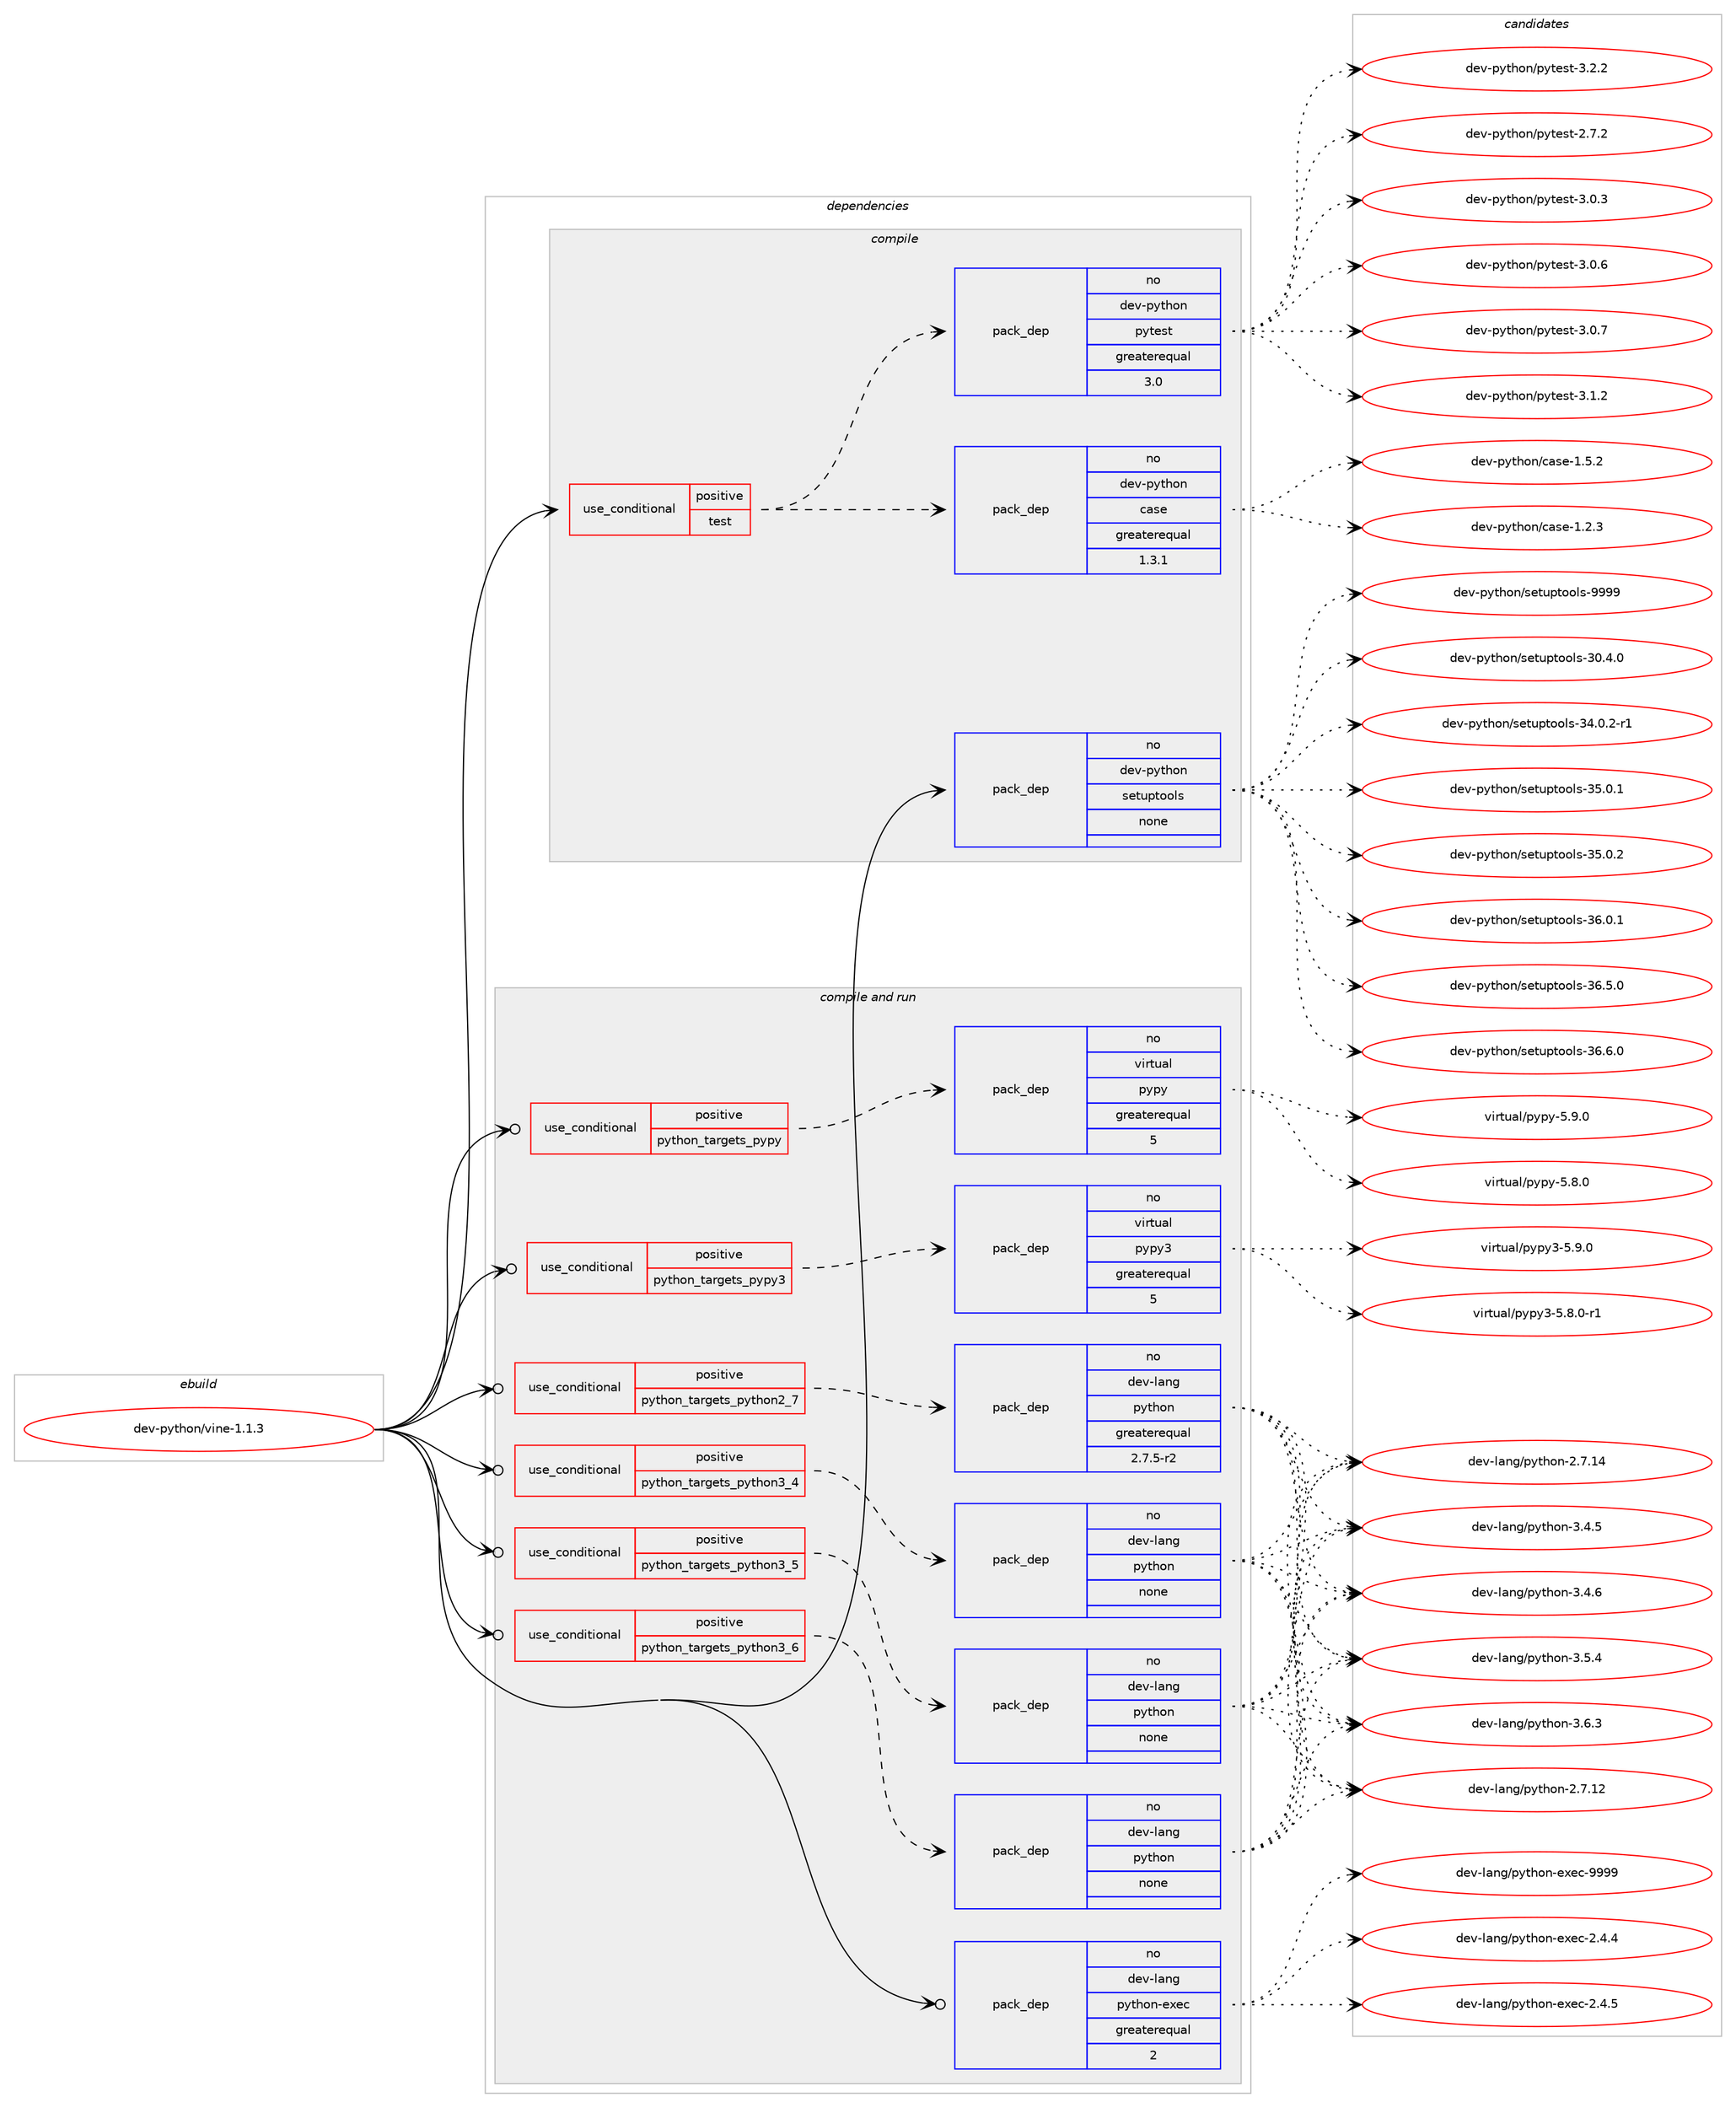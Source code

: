 digraph prolog {

# *************
# Graph options
# *************

newrank=true;
concentrate=true;
compound=true;
graph [rankdir=LR,fontname=Helvetica,fontsize=10,ranksep=1.5];#, ranksep=2.5, nodesep=0.2];
edge  [arrowhead=vee];
node  [fontname=Helvetica,fontsize=10];

# **********
# The ebuild
# **********

subgraph cluster_leftcol {
color=gray;
rank=same;
label=<<i>ebuild</i>>;
id [label="dev-python/vine-1.1.3", color=red, width=4, href="../dev-python/vine-1.1.3.svg"];
}

# ****************
# The dependencies
# ****************

subgraph cluster_midcol {
color=gray;
label=<<i>dependencies</i>>;
subgraph cluster_compile {
fillcolor="#eeeeee";
style=filled;
label=<<i>compile</i>>;
subgraph cond43483 {
dependency192955 [label=<<TABLE BORDER="0" CELLBORDER="1" CELLSPACING="0" CELLPADDING="4"><TR><TD ROWSPAN="3" CELLPADDING="10">use_conditional</TD></TR><TR><TD>positive</TD></TR><TR><TD>test</TD></TR></TABLE>>, shape=none, color=red];
subgraph pack145510 {
dependency192956 [label=<<TABLE BORDER="0" CELLBORDER="1" CELLSPACING="0" CELLPADDING="4" WIDTH="220"><TR><TD ROWSPAN="6" CELLPADDING="30">pack_dep</TD></TR><TR><TD WIDTH="110">no</TD></TR><TR><TD>dev-python</TD></TR><TR><TD>case</TD></TR><TR><TD>greaterequal</TD></TR><TR><TD>1.3.1</TD></TR></TABLE>>, shape=none, color=blue];
}
dependency192955:e -> dependency192956:w [weight=20,style="dashed",arrowhead="vee"];
subgraph pack145511 {
dependency192957 [label=<<TABLE BORDER="0" CELLBORDER="1" CELLSPACING="0" CELLPADDING="4" WIDTH="220"><TR><TD ROWSPAN="6" CELLPADDING="30">pack_dep</TD></TR><TR><TD WIDTH="110">no</TD></TR><TR><TD>dev-python</TD></TR><TR><TD>pytest</TD></TR><TR><TD>greaterequal</TD></TR><TR><TD>3.0</TD></TR></TABLE>>, shape=none, color=blue];
}
dependency192955:e -> dependency192957:w [weight=20,style="dashed",arrowhead="vee"];
}
id:e -> dependency192955:w [weight=20,style="solid",arrowhead="vee"];
subgraph pack145512 {
dependency192958 [label=<<TABLE BORDER="0" CELLBORDER="1" CELLSPACING="0" CELLPADDING="4" WIDTH="220"><TR><TD ROWSPAN="6" CELLPADDING="30">pack_dep</TD></TR><TR><TD WIDTH="110">no</TD></TR><TR><TD>dev-python</TD></TR><TR><TD>setuptools</TD></TR><TR><TD>none</TD></TR><TR><TD></TD></TR></TABLE>>, shape=none, color=blue];
}
id:e -> dependency192958:w [weight=20,style="solid",arrowhead="vee"];
}
subgraph cluster_compileandrun {
fillcolor="#eeeeee";
style=filled;
label=<<i>compile and run</i>>;
subgraph cond43484 {
dependency192959 [label=<<TABLE BORDER="0" CELLBORDER="1" CELLSPACING="0" CELLPADDING="4"><TR><TD ROWSPAN="3" CELLPADDING="10">use_conditional</TD></TR><TR><TD>positive</TD></TR><TR><TD>python_targets_pypy</TD></TR></TABLE>>, shape=none, color=red];
subgraph pack145513 {
dependency192960 [label=<<TABLE BORDER="0" CELLBORDER="1" CELLSPACING="0" CELLPADDING="4" WIDTH="220"><TR><TD ROWSPAN="6" CELLPADDING="30">pack_dep</TD></TR><TR><TD WIDTH="110">no</TD></TR><TR><TD>virtual</TD></TR><TR><TD>pypy</TD></TR><TR><TD>greaterequal</TD></TR><TR><TD>5</TD></TR></TABLE>>, shape=none, color=blue];
}
dependency192959:e -> dependency192960:w [weight=20,style="dashed",arrowhead="vee"];
}
id:e -> dependency192959:w [weight=20,style="solid",arrowhead="odotvee"];
subgraph cond43485 {
dependency192961 [label=<<TABLE BORDER="0" CELLBORDER="1" CELLSPACING="0" CELLPADDING="4"><TR><TD ROWSPAN="3" CELLPADDING="10">use_conditional</TD></TR><TR><TD>positive</TD></TR><TR><TD>python_targets_pypy3</TD></TR></TABLE>>, shape=none, color=red];
subgraph pack145514 {
dependency192962 [label=<<TABLE BORDER="0" CELLBORDER="1" CELLSPACING="0" CELLPADDING="4" WIDTH="220"><TR><TD ROWSPAN="6" CELLPADDING="30">pack_dep</TD></TR><TR><TD WIDTH="110">no</TD></TR><TR><TD>virtual</TD></TR><TR><TD>pypy3</TD></TR><TR><TD>greaterequal</TD></TR><TR><TD>5</TD></TR></TABLE>>, shape=none, color=blue];
}
dependency192961:e -> dependency192962:w [weight=20,style="dashed",arrowhead="vee"];
}
id:e -> dependency192961:w [weight=20,style="solid",arrowhead="odotvee"];
subgraph cond43486 {
dependency192963 [label=<<TABLE BORDER="0" CELLBORDER="1" CELLSPACING="0" CELLPADDING="4"><TR><TD ROWSPAN="3" CELLPADDING="10">use_conditional</TD></TR><TR><TD>positive</TD></TR><TR><TD>python_targets_python2_7</TD></TR></TABLE>>, shape=none, color=red];
subgraph pack145515 {
dependency192964 [label=<<TABLE BORDER="0" CELLBORDER="1" CELLSPACING="0" CELLPADDING="4" WIDTH="220"><TR><TD ROWSPAN="6" CELLPADDING="30">pack_dep</TD></TR><TR><TD WIDTH="110">no</TD></TR><TR><TD>dev-lang</TD></TR><TR><TD>python</TD></TR><TR><TD>greaterequal</TD></TR><TR><TD>2.7.5-r2</TD></TR></TABLE>>, shape=none, color=blue];
}
dependency192963:e -> dependency192964:w [weight=20,style="dashed",arrowhead="vee"];
}
id:e -> dependency192963:w [weight=20,style="solid",arrowhead="odotvee"];
subgraph cond43487 {
dependency192965 [label=<<TABLE BORDER="0" CELLBORDER="1" CELLSPACING="0" CELLPADDING="4"><TR><TD ROWSPAN="3" CELLPADDING="10">use_conditional</TD></TR><TR><TD>positive</TD></TR><TR><TD>python_targets_python3_4</TD></TR></TABLE>>, shape=none, color=red];
subgraph pack145516 {
dependency192966 [label=<<TABLE BORDER="0" CELLBORDER="1" CELLSPACING="0" CELLPADDING="4" WIDTH="220"><TR><TD ROWSPAN="6" CELLPADDING="30">pack_dep</TD></TR><TR><TD WIDTH="110">no</TD></TR><TR><TD>dev-lang</TD></TR><TR><TD>python</TD></TR><TR><TD>none</TD></TR><TR><TD></TD></TR></TABLE>>, shape=none, color=blue];
}
dependency192965:e -> dependency192966:w [weight=20,style="dashed",arrowhead="vee"];
}
id:e -> dependency192965:w [weight=20,style="solid",arrowhead="odotvee"];
subgraph cond43488 {
dependency192967 [label=<<TABLE BORDER="0" CELLBORDER="1" CELLSPACING="0" CELLPADDING="4"><TR><TD ROWSPAN="3" CELLPADDING="10">use_conditional</TD></TR><TR><TD>positive</TD></TR><TR><TD>python_targets_python3_5</TD></TR></TABLE>>, shape=none, color=red];
subgraph pack145517 {
dependency192968 [label=<<TABLE BORDER="0" CELLBORDER="1" CELLSPACING="0" CELLPADDING="4" WIDTH="220"><TR><TD ROWSPAN="6" CELLPADDING="30">pack_dep</TD></TR><TR><TD WIDTH="110">no</TD></TR><TR><TD>dev-lang</TD></TR><TR><TD>python</TD></TR><TR><TD>none</TD></TR><TR><TD></TD></TR></TABLE>>, shape=none, color=blue];
}
dependency192967:e -> dependency192968:w [weight=20,style="dashed",arrowhead="vee"];
}
id:e -> dependency192967:w [weight=20,style="solid",arrowhead="odotvee"];
subgraph cond43489 {
dependency192969 [label=<<TABLE BORDER="0" CELLBORDER="1" CELLSPACING="0" CELLPADDING="4"><TR><TD ROWSPAN="3" CELLPADDING="10">use_conditional</TD></TR><TR><TD>positive</TD></TR><TR><TD>python_targets_python3_6</TD></TR></TABLE>>, shape=none, color=red];
subgraph pack145518 {
dependency192970 [label=<<TABLE BORDER="0" CELLBORDER="1" CELLSPACING="0" CELLPADDING="4" WIDTH="220"><TR><TD ROWSPAN="6" CELLPADDING="30">pack_dep</TD></TR><TR><TD WIDTH="110">no</TD></TR><TR><TD>dev-lang</TD></TR><TR><TD>python</TD></TR><TR><TD>none</TD></TR><TR><TD></TD></TR></TABLE>>, shape=none, color=blue];
}
dependency192969:e -> dependency192970:w [weight=20,style="dashed",arrowhead="vee"];
}
id:e -> dependency192969:w [weight=20,style="solid",arrowhead="odotvee"];
subgraph pack145519 {
dependency192971 [label=<<TABLE BORDER="0" CELLBORDER="1" CELLSPACING="0" CELLPADDING="4" WIDTH="220"><TR><TD ROWSPAN="6" CELLPADDING="30">pack_dep</TD></TR><TR><TD WIDTH="110">no</TD></TR><TR><TD>dev-lang</TD></TR><TR><TD>python-exec</TD></TR><TR><TD>greaterequal</TD></TR><TR><TD>2</TD></TR></TABLE>>, shape=none, color=blue];
}
id:e -> dependency192971:w [weight=20,style="solid",arrowhead="odotvee"];
}
subgraph cluster_run {
fillcolor="#eeeeee";
style=filled;
label=<<i>run</i>>;
}
}

# **************
# The candidates
# **************

subgraph cluster_choices {
rank=same;
color=gray;
label=<<i>candidates</i>>;

subgraph choice145510 {
color=black;
nodesep=1;
choice10010111845112121116104111110479997115101454946504651 [label="dev-python/case-1.2.3", color=red, width=4,href="../dev-python/case-1.2.3.svg"];
choice10010111845112121116104111110479997115101454946534650 [label="dev-python/case-1.5.2", color=red, width=4,href="../dev-python/case-1.5.2.svg"];
dependency192956:e -> choice10010111845112121116104111110479997115101454946504651:w [style=dotted,weight="100"];
dependency192956:e -> choice10010111845112121116104111110479997115101454946534650:w [style=dotted,weight="100"];
}
subgraph choice145511 {
color=black;
nodesep=1;
choice1001011184511212111610411111047112121116101115116455046554650 [label="dev-python/pytest-2.7.2", color=red, width=4,href="../dev-python/pytest-2.7.2.svg"];
choice1001011184511212111610411111047112121116101115116455146484651 [label="dev-python/pytest-3.0.3", color=red, width=4,href="../dev-python/pytest-3.0.3.svg"];
choice1001011184511212111610411111047112121116101115116455146484654 [label="dev-python/pytest-3.0.6", color=red, width=4,href="../dev-python/pytest-3.0.6.svg"];
choice1001011184511212111610411111047112121116101115116455146484655 [label="dev-python/pytest-3.0.7", color=red, width=4,href="../dev-python/pytest-3.0.7.svg"];
choice1001011184511212111610411111047112121116101115116455146494650 [label="dev-python/pytest-3.1.2", color=red, width=4,href="../dev-python/pytest-3.1.2.svg"];
choice1001011184511212111610411111047112121116101115116455146504650 [label="dev-python/pytest-3.2.2", color=red, width=4,href="../dev-python/pytest-3.2.2.svg"];
dependency192957:e -> choice1001011184511212111610411111047112121116101115116455046554650:w [style=dotted,weight="100"];
dependency192957:e -> choice1001011184511212111610411111047112121116101115116455146484651:w [style=dotted,weight="100"];
dependency192957:e -> choice1001011184511212111610411111047112121116101115116455146484654:w [style=dotted,weight="100"];
dependency192957:e -> choice1001011184511212111610411111047112121116101115116455146484655:w [style=dotted,weight="100"];
dependency192957:e -> choice1001011184511212111610411111047112121116101115116455146494650:w [style=dotted,weight="100"];
dependency192957:e -> choice1001011184511212111610411111047112121116101115116455146504650:w [style=dotted,weight="100"];
}
subgraph choice145512 {
color=black;
nodesep=1;
choice100101118451121211161041111104711510111611711211611111110811545514846524648 [label="dev-python/setuptools-30.4.0", color=red, width=4,href="../dev-python/setuptools-30.4.0.svg"];
choice1001011184511212111610411111047115101116117112116111111108115455152464846504511449 [label="dev-python/setuptools-34.0.2-r1", color=red, width=4,href="../dev-python/setuptools-34.0.2-r1.svg"];
choice100101118451121211161041111104711510111611711211611111110811545515346484649 [label="dev-python/setuptools-35.0.1", color=red, width=4,href="../dev-python/setuptools-35.0.1.svg"];
choice100101118451121211161041111104711510111611711211611111110811545515346484650 [label="dev-python/setuptools-35.0.2", color=red, width=4,href="../dev-python/setuptools-35.0.2.svg"];
choice100101118451121211161041111104711510111611711211611111110811545515446484649 [label="dev-python/setuptools-36.0.1", color=red, width=4,href="../dev-python/setuptools-36.0.1.svg"];
choice100101118451121211161041111104711510111611711211611111110811545515446534648 [label="dev-python/setuptools-36.5.0", color=red, width=4,href="../dev-python/setuptools-36.5.0.svg"];
choice100101118451121211161041111104711510111611711211611111110811545515446544648 [label="dev-python/setuptools-36.6.0", color=red, width=4,href="../dev-python/setuptools-36.6.0.svg"];
choice10010111845112121116104111110471151011161171121161111111081154557575757 [label="dev-python/setuptools-9999", color=red, width=4,href="../dev-python/setuptools-9999.svg"];
dependency192958:e -> choice100101118451121211161041111104711510111611711211611111110811545514846524648:w [style=dotted,weight="100"];
dependency192958:e -> choice1001011184511212111610411111047115101116117112116111111108115455152464846504511449:w [style=dotted,weight="100"];
dependency192958:e -> choice100101118451121211161041111104711510111611711211611111110811545515346484649:w [style=dotted,weight="100"];
dependency192958:e -> choice100101118451121211161041111104711510111611711211611111110811545515346484650:w [style=dotted,weight="100"];
dependency192958:e -> choice100101118451121211161041111104711510111611711211611111110811545515446484649:w [style=dotted,weight="100"];
dependency192958:e -> choice100101118451121211161041111104711510111611711211611111110811545515446534648:w [style=dotted,weight="100"];
dependency192958:e -> choice100101118451121211161041111104711510111611711211611111110811545515446544648:w [style=dotted,weight="100"];
dependency192958:e -> choice10010111845112121116104111110471151011161171121161111111081154557575757:w [style=dotted,weight="100"];
}
subgraph choice145513 {
color=black;
nodesep=1;
choice1181051141161179710847112121112121455346564648 [label="virtual/pypy-5.8.0", color=red, width=4,href="../virtual/pypy-5.8.0.svg"];
choice1181051141161179710847112121112121455346574648 [label="virtual/pypy-5.9.0", color=red, width=4,href="../virtual/pypy-5.9.0.svg"];
dependency192960:e -> choice1181051141161179710847112121112121455346564648:w [style=dotted,weight="100"];
dependency192960:e -> choice1181051141161179710847112121112121455346574648:w [style=dotted,weight="100"];
}
subgraph choice145514 {
color=black;
nodesep=1;
choice1181051141161179710847112121112121514553465646484511449 [label="virtual/pypy3-5.8.0-r1", color=red, width=4,href="../virtual/pypy3-5.8.0-r1.svg"];
choice118105114116117971084711212111212151455346574648 [label="virtual/pypy3-5.9.0", color=red, width=4,href="../virtual/pypy3-5.9.0.svg"];
dependency192962:e -> choice1181051141161179710847112121112121514553465646484511449:w [style=dotted,weight="100"];
dependency192962:e -> choice118105114116117971084711212111212151455346574648:w [style=dotted,weight="100"];
}
subgraph choice145515 {
color=black;
nodesep=1;
choice10010111845108971101034711212111610411111045504655464950 [label="dev-lang/python-2.7.12", color=red, width=4,href="../dev-lang/python-2.7.12.svg"];
choice10010111845108971101034711212111610411111045504655464952 [label="dev-lang/python-2.7.14", color=red, width=4,href="../dev-lang/python-2.7.14.svg"];
choice100101118451089711010347112121116104111110455146524653 [label="dev-lang/python-3.4.5", color=red, width=4,href="../dev-lang/python-3.4.5.svg"];
choice100101118451089711010347112121116104111110455146524654 [label="dev-lang/python-3.4.6", color=red, width=4,href="../dev-lang/python-3.4.6.svg"];
choice100101118451089711010347112121116104111110455146534652 [label="dev-lang/python-3.5.4", color=red, width=4,href="../dev-lang/python-3.5.4.svg"];
choice100101118451089711010347112121116104111110455146544651 [label="dev-lang/python-3.6.3", color=red, width=4,href="../dev-lang/python-3.6.3.svg"];
dependency192964:e -> choice10010111845108971101034711212111610411111045504655464950:w [style=dotted,weight="100"];
dependency192964:e -> choice10010111845108971101034711212111610411111045504655464952:w [style=dotted,weight="100"];
dependency192964:e -> choice100101118451089711010347112121116104111110455146524653:w [style=dotted,weight="100"];
dependency192964:e -> choice100101118451089711010347112121116104111110455146524654:w [style=dotted,weight="100"];
dependency192964:e -> choice100101118451089711010347112121116104111110455146534652:w [style=dotted,weight="100"];
dependency192964:e -> choice100101118451089711010347112121116104111110455146544651:w [style=dotted,weight="100"];
}
subgraph choice145516 {
color=black;
nodesep=1;
choice10010111845108971101034711212111610411111045504655464950 [label="dev-lang/python-2.7.12", color=red, width=4,href="../dev-lang/python-2.7.12.svg"];
choice10010111845108971101034711212111610411111045504655464952 [label="dev-lang/python-2.7.14", color=red, width=4,href="../dev-lang/python-2.7.14.svg"];
choice100101118451089711010347112121116104111110455146524653 [label="dev-lang/python-3.4.5", color=red, width=4,href="../dev-lang/python-3.4.5.svg"];
choice100101118451089711010347112121116104111110455146524654 [label="dev-lang/python-3.4.6", color=red, width=4,href="../dev-lang/python-3.4.6.svg"];
choice100101118451089711010347112121116104111110455146534652 [label="dev-lang/python-3.5.4", color=red, width=4,href="../dev-lang/python-3.5.4.svg"];
choice100101118451089711010347112121116104111110455146544651 [label="dev-lang/python-3.6.3", color=red, width=4,href="../dev-lang/python-3.6.3.svg"];
dependency192966:e -> choice10010111845108971101034711212111610411111045504655464950:w [style=dotted,weight="100"];
dependency192966:e -> choice10010111845108971101034711212111610411111045504655464952:w [style=dotted,weight="100"];
dependency192966:e -> choice100101118451089711010347112121116104111110455146524653:w [style=dotted,weight="100"];
dependency192966:e -> choice100101118451089711010347112121116104111110455146524654:w [style=dotted,weight="100"];
dependency192966:e -> choice100101118451089711010347112121116104111110455146534652:w [style=dotted,weight="100"];
dependency192966:e -> choice100101118451089711010347112121116104111110455146544651:w [style=dotted,weight="100"];
}
subgraph choice145517 {
color=black;
nodesep=1;
choice10010111845108971101034711212111610411111045504655464950 [label="dev-lang/python-2.7.12", color=red, width=4,href="../dev-lang/python-2.7.12.svg"];
choice10010111845108971101034711212111610411111045504655464952 [label="dev-lang/python-2.7.14", color=red, width=4,href="../dev-lang/python-2.7.14.svg"];
choice100101118451089711010347112121116104111110455146524653 [label="dev-lang/python-3.4.5", color=red, width=4,href="../dev-lang/python-3.4.5.svg"];
choice100101118451089711010347112121116104111110455146524654 [label="dev-lang/python-3.4.6", color=red, width=4,href="../dev-lang/python-3.4.6.svg"];
choice100101118451089711010347112121116104111110455146534652 [label="dev-lang/python-3.5.4", color=red, width=4,href="../dev-lang/python-3.5.4.svg"];
choice100101118451089711010347112121116104111110455146544651 [label="dev-lang/python-3.6.3", color=red, width=4,href="../dev-lang/python-3.6.3.svg"];
dependency192968:e -> choice10010111845108971101034711212111610411111045504655464950:w [style=dotted,weight="100"];
dependency192968:e -> choice10010111845108971101034711212111610411111045504655464952:w [style=dotted,weight="100"];
dependency192968:e -> choice100101118451089711010347112121116104111110455146524653:w [style=dotted,weight="100"];
dependency192968:e -> choice100101118451089711010347112121116104111110455146524654:w [style=dotted,weight="100"];
dependency192968:e -> choice100101118451089711010347112121116104111110455146534652:w [style=dotted,weight="100"];
dependency192968:e -> choice100101118451089711010347112121116104111110455146544651:w [style=dotted,weight="100"];
}
subgraph choice145518 {
color=black;
nodesep=1;
choice10010111845108971101034711212111610411111045504655464950 [label="dev-lang/python-2.7.12", color=red, width=4,href="../dev-lang/python-2.7.12.svg"];
choice10010111845108971101034711212111610411111045504655464952 [label="dev-lang/python-2.7.14", color=red, width=4,href="../dev-lang/python-2.7.14.svg"];
choice100101118451089711010347112121116104111110455146524653 [label="dev-lang/python-3.4.5", color=red, width=4,href="../dev-lang/python-3.4.5.svg"];
choice100101118451089711010347112121116104111110455146524654 [label="dev-lang/python-3.4.6", color=red, width=4,href="../dev-lang/python-3.4.6.svg"];
choice100101118451089711010347112121116104111110455146534652 [label="dev-lang/python-3.5.4", color=red, width=4,href="../dev-lang/python-3.5.4.svg"];
choice100101118451089711010347112121116104111110455146544651 [label="dev-lang/python-3.6.3", color=red, width=4,href="../dev-lang/python-3.6.3.svg"];
dependency192970:e -> choice10010111845108971101034711212111610411111045504655464950:w [style=dotted,weight="100"];
dependency192970:e -> choice10010111845108971101034711212111610411111045504655464952:w [style=dotted,weight="100"];
dependency192970:e -> choice100101118451089711010347112121116104111110455146524653:w [style=dotted,weight="100"];
dependency192970:e -> choice100101118451089711010347112121116104111110455146524654:w [style=dotted,weight="100"];
dependency192970:e -> choice100101118451089711010347112121116104111110455146534652:w [style=dotted,weight="100"];
dependency192970:e -> choice100101118451089711010347112121116104111110455146544651:w [style=dotted,weight="100"];
}
subgraph choice145519 {
color=black;
nodesep=1;
choice1001011184510897110103471121211161041111104510112010199455046524652 [label="dev-lang/python-exec-2.4.4", color=red, width=4,href="../dev-lang/python-exec-2.4.4.svg"];
choice1001011184510897110103471121211161041111104510112010199455046524653 [label="dev-lang/python-exec-2.4.5", color=red, width=4,href="../dev-lang/python-exec-2.4.5.svg"];
choice10010111845108971101034711212111610411111045101120101994557575757 [label="dev-lang/python-exec-9999", color=red, width=4,href="../dev-lang/python-exec-9999.svg"];
dependency192971:e -> choice1001011184510897110103471121211161041111104510112010199455046524652:w [style=dotted,weight="100"];
dependency192971:e -> choice1001011184510897110103471121211161041111104510112010199455046524653:w [style=dotted,weight="100"];
dependency192971:e -> choice10010111845108971101034711212111610411111045101120101994557575757:w [style=dotted,weight="100"];
}
}

}
